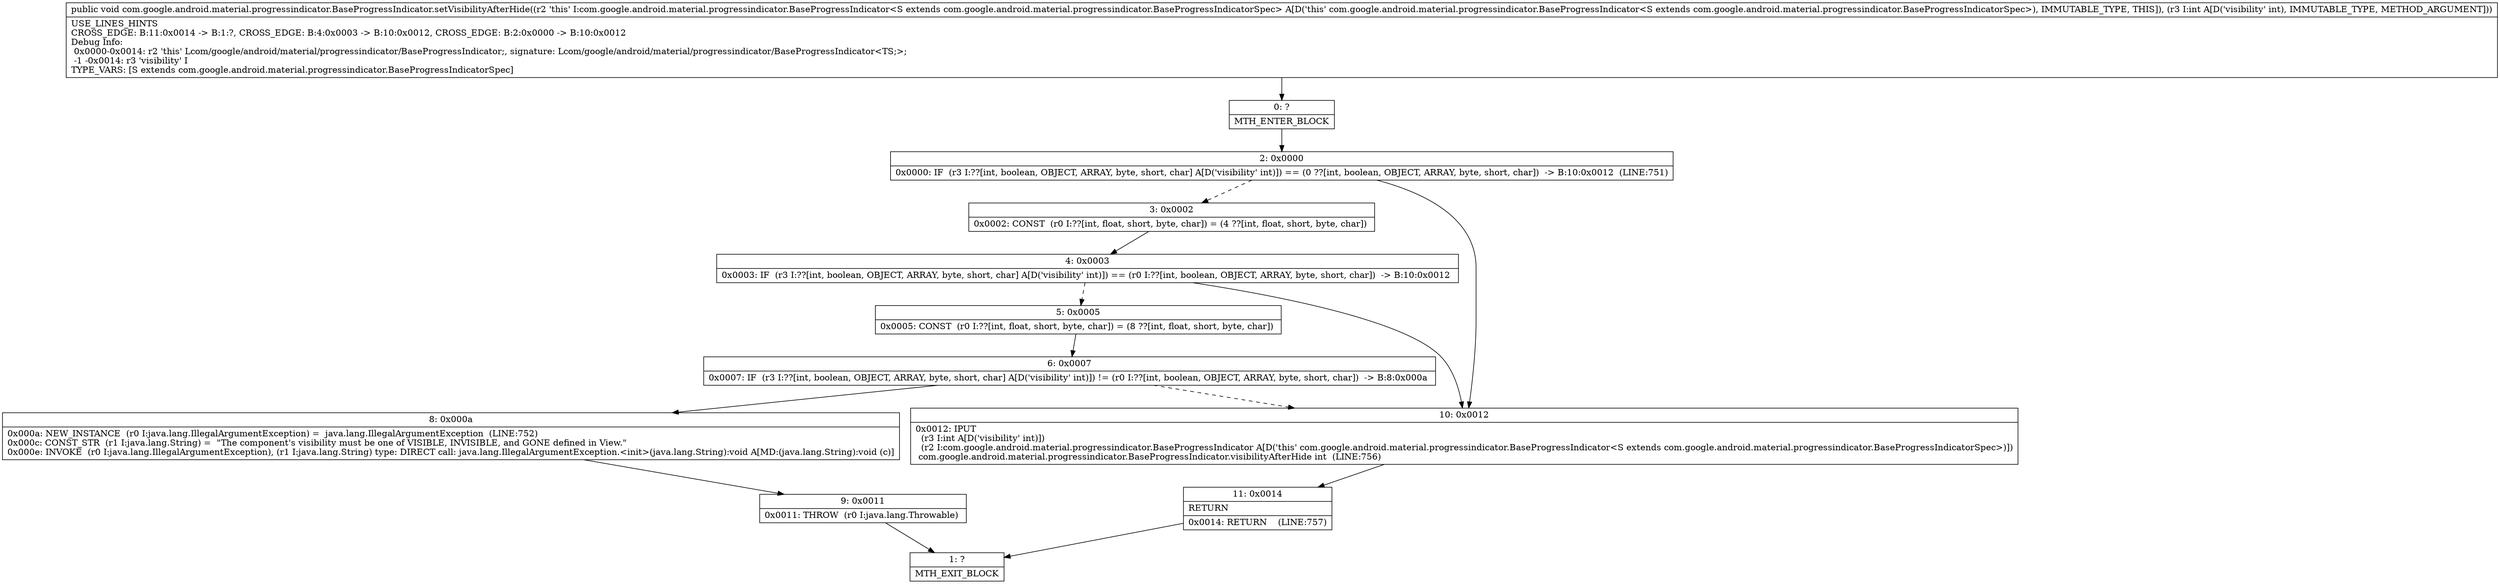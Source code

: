 digraph "CFG forcom.google.android.material.progressindicator.BaseProgressIndicator.setVisibilityAfterHide(I)V" {
Node_0 [shape=record,label="{0\:\ ?|MTH_ENTER_BLOCK\l}"];
Node_2 [shape=record,label="{2\:\ 0x0000|0x0000: IF  (r3 I:??[int, boolean, OBJECT, ARRAY, byte, short, char] A[D('visibility' int)]) == (0 ??[int, boolean, OBJECT, ARRAY, byte, short, char])  \-\> B:10:0x0012  (LINE:751)\l}"];
Node_3 [shape=record,label="{3\:\ 0x0002|0x0002: CONST  (r0 I:??[int, float, short, byte, char]) = (4 ??[int, float, short, byte, char]) \l}"];
Node_4 [shape=record,label="{4\:\ 0x0003|0x0003: IF  (r3 I:??[int, boolean, OBJECT, ARRAY, byte, short, char] A[D('visibility' int)]) == (r0 I:??[int, boolean, OBJECT, ARRAY, byte, short, char])  \-\> B:10:0x0012 \l}"];
Node_5 [shape=record,label="{5\:\ 0x0005|0x0005: CONST  (r0 I:??[int, float, short, byte, char]) = (8 ??[int, float, short, byte, char]) \l}"];
Node_6 [shape=record,label="{6\:\ 0x0007|0x0007: IF  (r3 I:??[int, boolean, OBJECT, ARRAY, byte, short, char] A[D('visibility' int)]) != (r0 I:??[int, boolean, OBJECT, ARRAY, byte, short, char])  \-\> B:8:0x000a \l}"];
Node_8 [shape=record,label="{8\:\ 0x000a|0x000a: NEW_INSTANCE  (r0 I:java.lang.IllegalArgumentException) =  java.lang.IllegalArgumentException  (LINE:752)\l0x000c: CONST_STR  (r1 I:java.lang.String) =  \"The component's visibility must be one of VISIBLE, INVISIBLE, and GONE defined in View.\" \l0x000e: INVOKE  (r0 I:java.lang.IllegalArgumentException), (r1 I:java.lang.String) type: DIRECT call: java.lang.IllegalArgumentException.\<init\>(java.lang.String):void A[MD:(java.lang.String):void (c)]\l}"];
Node_9 [shape=record,label="{9\:\ 0x0011|0x0011: THROW  (r0 I:java.lang.Throwable) \l}"];
Node_1 [shape=record,label="{1\:\ ?|MTH_EXIT_BLOCK\l}"];
Node_10 [shape=record,label="{10\:\ 0x0012|0x0012: IPUT  \l  (r3 I:int A[D('visibility' int)])\l  (r2 I:com.google.android.material.progressindicator.BaseProgressIndicator A[D('this' com.google.android.material.progressindicator.BaseProgressIndicator\<S extends com.google.android.material.progressindicator.BaseProgressIndicatorSpec\>)])\l com.google.android.material.progressindicator.BaseProgressIndicator.visibilityAfterHide int  (LINE:756)\l}"];
Node_11 [shape=record,label="{11\:\ 0x0014|RETURN\l|0x0014: RETURN    (LINE:757)\l}"];
MethodNode[shape=record,label="{public void com.google.android.material.progressindicator.BaseProgressIndicator.setVisibilityAfterHide((r2 'this' I:com.google.android.material.progressindicator.BaseProgressIndicator\<S extends com.google.android.material.progressindicator.BaseProgressIndicatorSpec\> A[D('this' com.google.android.material.progressindicator.BaseProgressIndicator\<S extends com.google.android.material.progressindicator.BaseProgressIndicatorSpec\>), IMMUTABLE_TYPE, THIS]), (r3 I:int A[D('visibility' int), IMMUTABLE_TYPE, METHOD_ARGUMENT]))  | USE_LINES_HINTS\lCROSS_EDGE: B:11:0x0014 \-\> B:1:?, CROSS_EDGE: B:4:0x0003 \-\> B:10:0x0012, CROSS_EDGE: B:2:0x0000 \-\> B:10:0x0012\lDebug Info:\l  0x0000\-0x0014: r2 'this' Lcom\/google\/android\/material\/progressindicator\/BaseProgressIndicator;, signature: Lcom\/google\/android\/material\/progressindicator\/BaseProgressIndicator\<TS;\>;\l  \-1 \-0x0014: r3 'visibility' I\lTYPE_VARS: [S extends com.google.android.material.progressindicator.BaseProgressIndicatorSpec]\l}"];
MethodNode -> Node_0;Node_0 -> Node_2;
Node_2 -> Node_3[style=dashed];
Node_2 -> Node_10;
Node_3 -> Node_4;
Node_4 -> Node_5[style=dashed];
Node_4 -> Node_10;
Node_5 -> Node_6;
Node_6 -> Node_8;
Node_6 -> Node_10[style=dashed];
Node_8 -> Node_9;
Node_9 -> Node_1;
Node_10 -> Node_11;
Node_11 -> Node_1;
}

